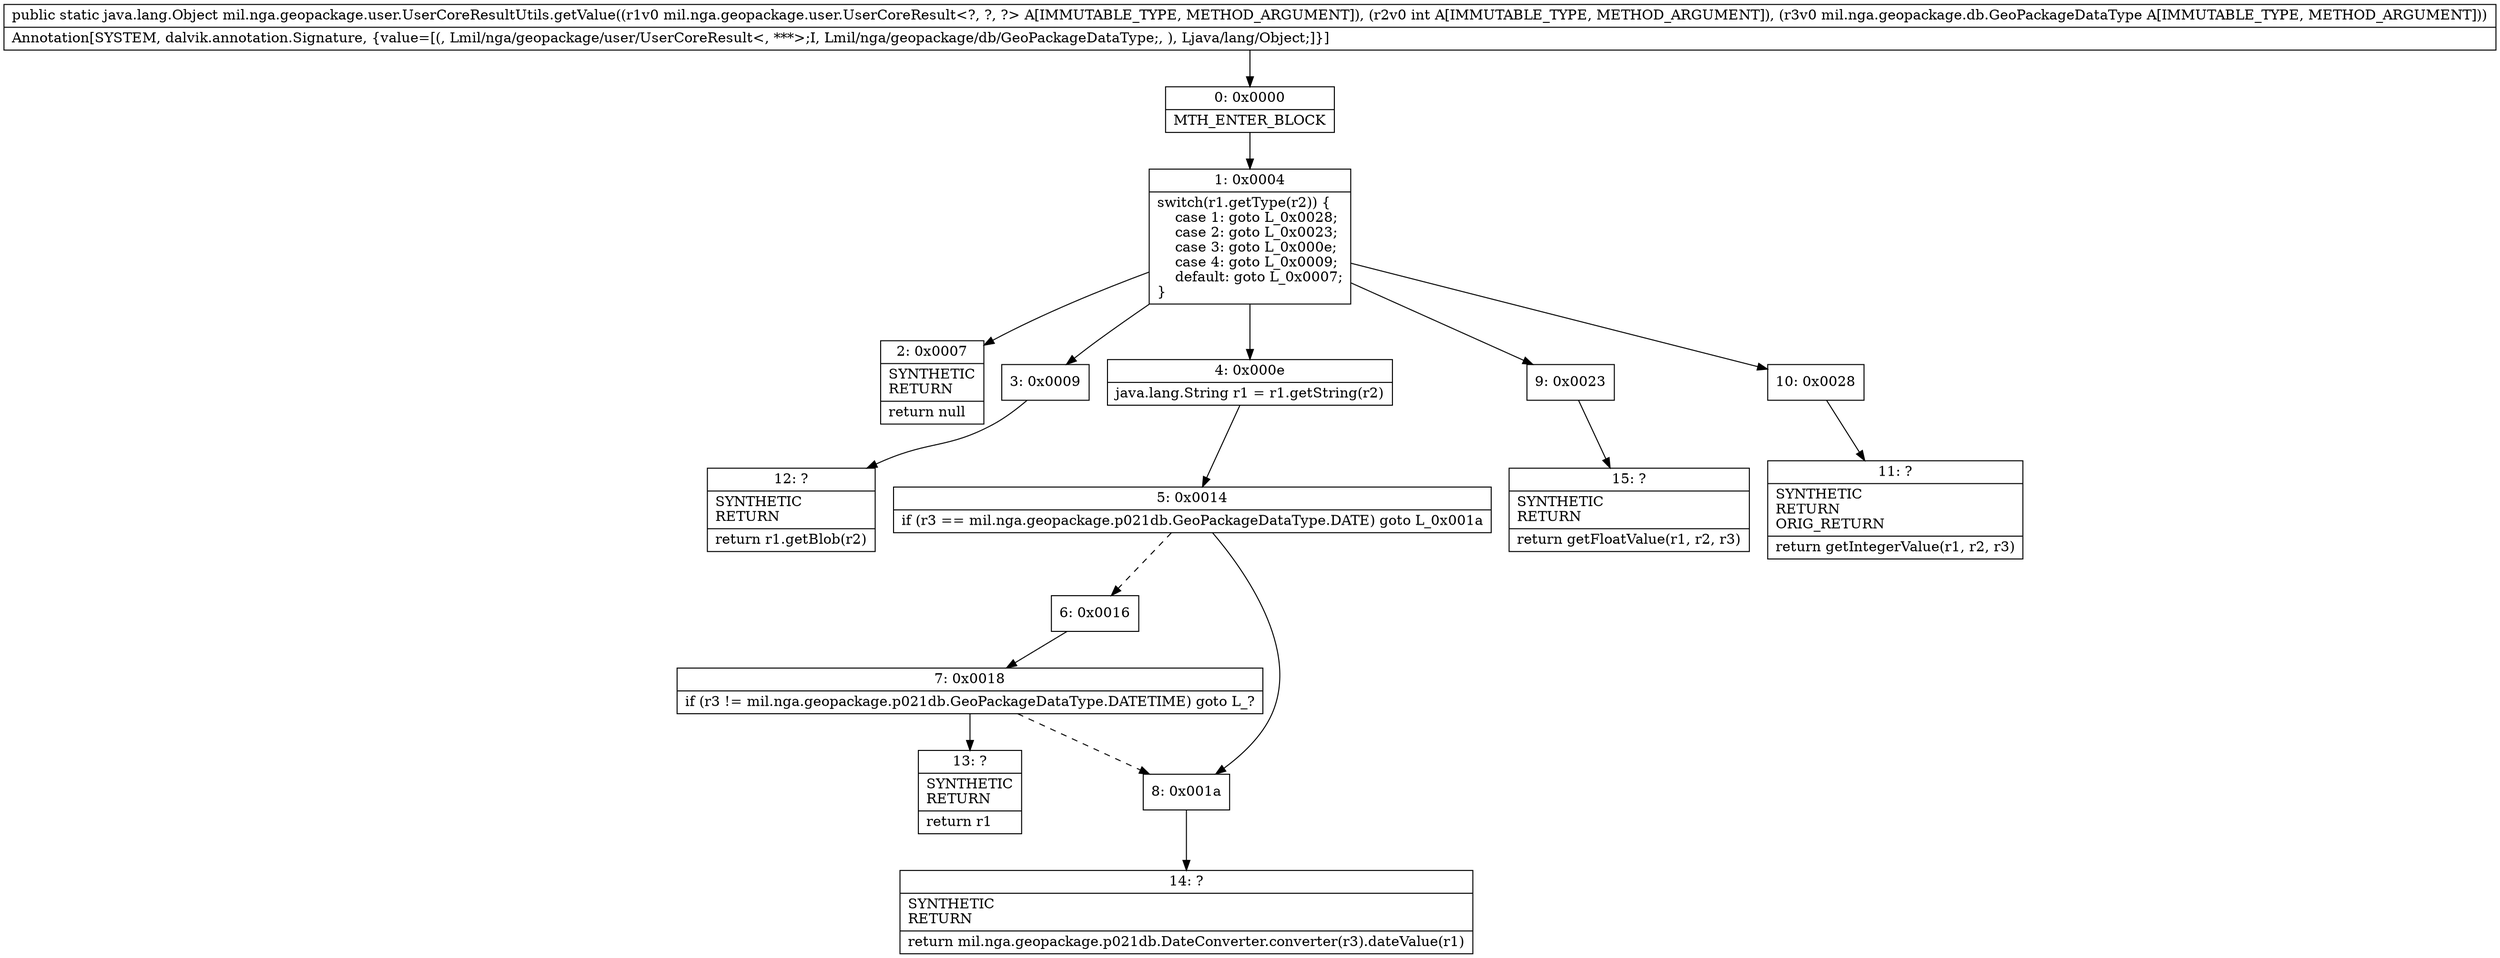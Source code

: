 digraph "CFG formil.nga.geopackage.user.UserCoreResultUtils.getValue(Lmil\/nga\/geopackage\/user\/UserCoreResult;ILmil\/nga\/geopackage\/db\/GeoPackageDataType;)Ljava\/lang\/Object;" {
Node_0 [shape=record,label="{0\:\ 0x0000|MTH_ENTER_BLOCK\l}"];
Node_1 [shape=record,label="{1\:\ 0x0004|switch(r1.getType(r2)) \{\l    case 1: goto L_0x0028;\l    case 2: goto L_0x0023;\l    case 3: goto L_0x000e;\l    case 4: goto L_0x0009;\l    default: goto L_0x0007;\l\}\l}"];
Node_2 [shape=record,label="{2\:\ 0x0007|SYNTHETIC\lRETURN\l|return null\l}"];
Node_3 [shape=record,label="{3\:\ 0x0009}"];
Node_4 [shape=record,label="{4\:\ 0x000e|java.lang.String r1 = r1.getString(r2)\l}"];
Node_5 [shape=record,label="{5\:\ 0x0014|if (r3 == mil.nga.geopackage.p021db.GeoPackageDataType.DATE) goto L_0x001a\l}"];
Node_6 [shape=record,label="{6\:\ 0x0016}"];
Node_7 [shape=record,label="{7\:\ 0x0018|if (r3 != mil.nga.geopackage.p021db.GeoPackageDataType.DATETIME) goto L_?\l}"];
Node_8 [shape=record,label="{8\:\ 0x001a}"];
Node_9 [shape=record,label="{9\:\ 0x0023}"];
Node_10 [shape=record,label="{10\:\ 0x0028}"];
Node_11 [shape=record,label="{11\:\ ?|SYNTHETIC\lRETURN\lORIG_RETURN\l|return getIntegerValue(r1, r2, r3)\l}"];
Node_12 [shape=record,label="{12\:\ ?|SYNTHETIC\lRETURN\l|return r1.getBlob(r2)\l}"];
Node_13 [shape=record,label="{13\:\ ?|SYNTHETIC\lRETURN\l|return r1\l}"];
Node_14 [shape=record,label="{14\:\ ?|SYNTHETIC\lRETURN\l|return mil.nga.geopackage.p021db.DateConverter.converter(r3).dateValue(r1)\l}"];
Node_15 [shape=record,label="{15\:\ ?|SYNTHETIC\lRETURN\l|return getFloatValue(r1, r2, r3)\l}"];
MethodNode[shape=record,label="{public static java.lang.Object mil.nga.geopackage.user.UserCoreResultUtils.getValue((r1v0 mil.nga.geopackage.user.UserCoreResult\<?, ?, ?\> A[IMMUTABLE_TYPE, METHOD_ARGUMENT]), (r2v0 int A[IMMUTABLE_TYPE, METHOD_ARGUMENT]), (r3v0 mil.nga.geopackage.db.GeoPackageDataType A[IMMUTABLE_TYPE, METHOD_ARGUMENT]))  | Annotation[SYSTEM, dalvik.annotation.Signature, \{value=[(, Lmil\/nga\/geopackage\/user\/UserCoreResult\<, ***\>;I, Lmil\/nga\/geopackage\/db\/GeoPackageDataType;, ), Ljava\/lang\/Object;]\}]\l}"];
MethodNode -> Node_0;
Node_0 -> Node_1;
Node_1 -> Node_2;
Node_1 -> Node_3;
Node_1 -> Node_4;
Node_1 -> Node_9;
Node_1 -> Node_10;
Node_3 -> Node_12;
Node_4 -> Node_5;
Node_5 -> Node_6[style=dashed];
Node_5 -> Node_8;
Node_6 -> Node_7;
Node_7 -> Node_8[style=dashed];
Node_7 -> Node_13;
Node_8 -> Node_14;
Node_9 -> Node_15;
Node_10 -> Node_11;
}

